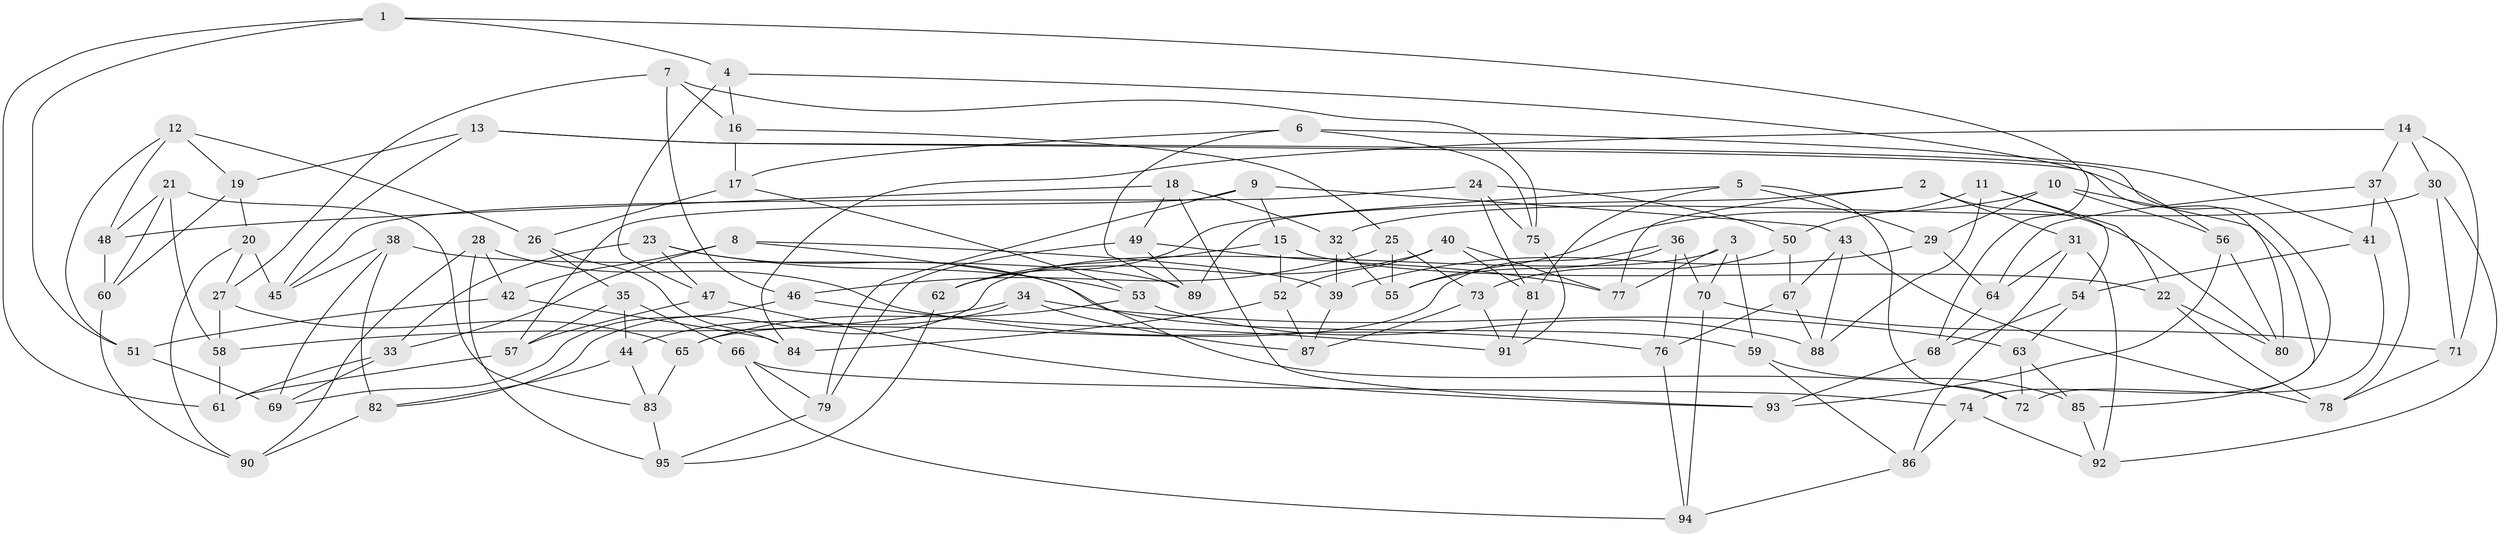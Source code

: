 // coarse degree distribution, {6: 0.3541666666666667, 4: 0.1875, 8: 0.041666666666666664, 7: 0.041666666666666664, 5: 0.3333333333333333, 3: 0.041666666666666664}
// Generated by graph-tools (version 1.1) at 2025/38/03/04/25 23:38:05]
// undirected, 95 vertices, 190 edges
graph export_dot {
  node [color=gray90,style=filled];
  1;
  2;
  3;
  4;
  5;
  6;
  7;
  8;
  9;
  10;
  11;
  12;
  13;
  14;
  15;
  16;
  17;
  18;
  19;
  20;
  21;
  22;
  23;
  24;
  25;
  26;
  27;
  28;
  29;
  30;
  31;
  32;
  33;
  34;
  35;
  36;
  37;
  38;
  39;
  40;
  41;
  42;
  43;
  44;
  45;
  46;
  47;
  48;
  49;
  50;
  51;
  52;
  53;
  54;
  55;
  56;
  57;
  58;
  59;
  60;
  61;
  62;
  63;
  64;
  65;
  66;
  67;
  68;
  69;
  70;
  71;
  72;
  73;
  74;
  75;
  76;
  77;
  78;
  79;
  80;
  81;
  82;
  83;
  84;
  85;
  86;
  87;
  88;
  89;
  90;
  91;
  92;
  93;
  94;
  95;
  1 -- 51;
  1 -- 68;
  1 -- 4;
  1 -- 61;
  2 -- 31;
  2 -- 77;
  2 -- 80;
  2 -- 89;
  3 -- 82;
  3 -- 77;
  3 -- 59;
  3 -- 70;
  4 -- 47;
  4 -- 16;
  4 -- 56;
  5 -- 62;
  5 -- 29;
  5 -- 72;
  5 -- 81;
  6 -- 17;
  6 -- 41;
  6 -- 89;
  6 -- 75;
  7 -- 16;
  7 -- 75;
  7 -- 27;
  7 -- 46;
  8 -- 33;
  8 -- 72;
  8 -- 39;
  8 -- 42;
  9 -- 43;
  9 -- 57;
  9 -- 15;
  9 -- 79;
  10 -- 29;
  10 -- 85;
  10 -- 56;
  10 -- 55;
  11 -- 50;
  11 -- 22;
  11 -- 54;
  11 -- 88;
  12 -- 26;
  12 -- 51;
  12 -- 19;
  12 -- 48;
  13 -- 80;
  13 -- 19;
  13 -- 74;
  13 -- 45;
  14 -- 37;
  14 -- 71;
  14 -- 30;
  14 -- 84;
  15 -- 22;
  15 -- 52;
  15 -- 62;
  16 -- 17;
  16 -- 25;
  17 -- 53;
  17 -- 26;
  18 -- 93;
  18 -- 32;
  18 -- 49;
  18 -- 48;
  19 -- 20;
  19 -- 60;
  20 -- 90;
  20 -- 27;
  20 -- 45;
  21 -- 58;
  21 -- 60;
  21 -- 48;
  21 -- 83;
  22 -- 80;
  22 -- 78;
  23 -- 33;
  23 -- 59;
  23 -- 47;
  23 -- 53;
  24 -- 81;
  24 -- 75;
  24 -- 45;
  24 -- 50;
  25 -- 73;
  25 -- 46;
  25 -- 55;
  26 -- 35;
  26 -- 84;
  27 -- 58;
  27 -- 65;
  28 -- 90;
  28 -- 42;
  28 -- 76;
  28 -- 95;
  29 -- 39;
  29 -- 64;
  30 -- 92;
  30 -- 71;
  30 -- 32;
  31 -- 86;
  31 -- 92;
  31 -- 64;
  32 -- 55;
  32 -- 39;
  33 -- 69;
  33 -- 61;
  34 -- 44;
  34 -- 58;
  34 -- 63;
  34 -- 87;
  35 -- 44;
  35 -- 57;
  35 -- 66;
  36 -- 70;
  36 -- 65;
  36 -- 76;
  36 -- 55;
  37 -- 41;
  37 -- 78;
  37 -- 64;
  38 -- 45;
  38 -- 82;
  38 -- 69;
  38 -- 89;
  39 -- 87;
  40 -- 62;
  40 -- 81;
  40 -- 52;
  40 -- 77;
  41 -- 54;
  41 -- 72;
  42 -- 84;
  42 -- 51;
  43 -- 78;
  43 -- 67;
  43 -- 88;
  44 -- 82;
  44 -- 83;
  46 -- 91;
  46 -- 69;
  47 -- 57;
  47 -- 93;
  48 -- 60;
  49 -- 89;
  49 -- 77;
  49 -- 79;
  50 -- 73;
  50 -- 67;
  51 -- 69;
  52 -- 87;
  52 -- 84;
  53 -- 88;
  53 -- 65;
  54 -- 63;
  54 -- 68;
  56 -- 93;
  56 -- 80;
  57 -- 61;
  58 -- 61;
  59 -- 86;
  59 -- 85;
  60 -- 90;
  62 -- 95;
  63 -- 85;
  63 -- 72;
  64 -- 68;
  65 -- 83;
  66 -- 74;
  66 -- 94;
  66 -- 79;
  67 -- 76;
  67 -- 88;
  68 -- 93;
  70 -- 94;
  70 -- 71;
  71 -- 78;
  73 -- 91;
  73 -- 87;
  74 -- 92;
  74 -- 86;
  75 -- 91;
  76 -- 94;
  79 -- 95;
  81 -- 91;
  82 -- 90;
  83 -- 95;
  85 -- 92;
  86 -- 94;
}
